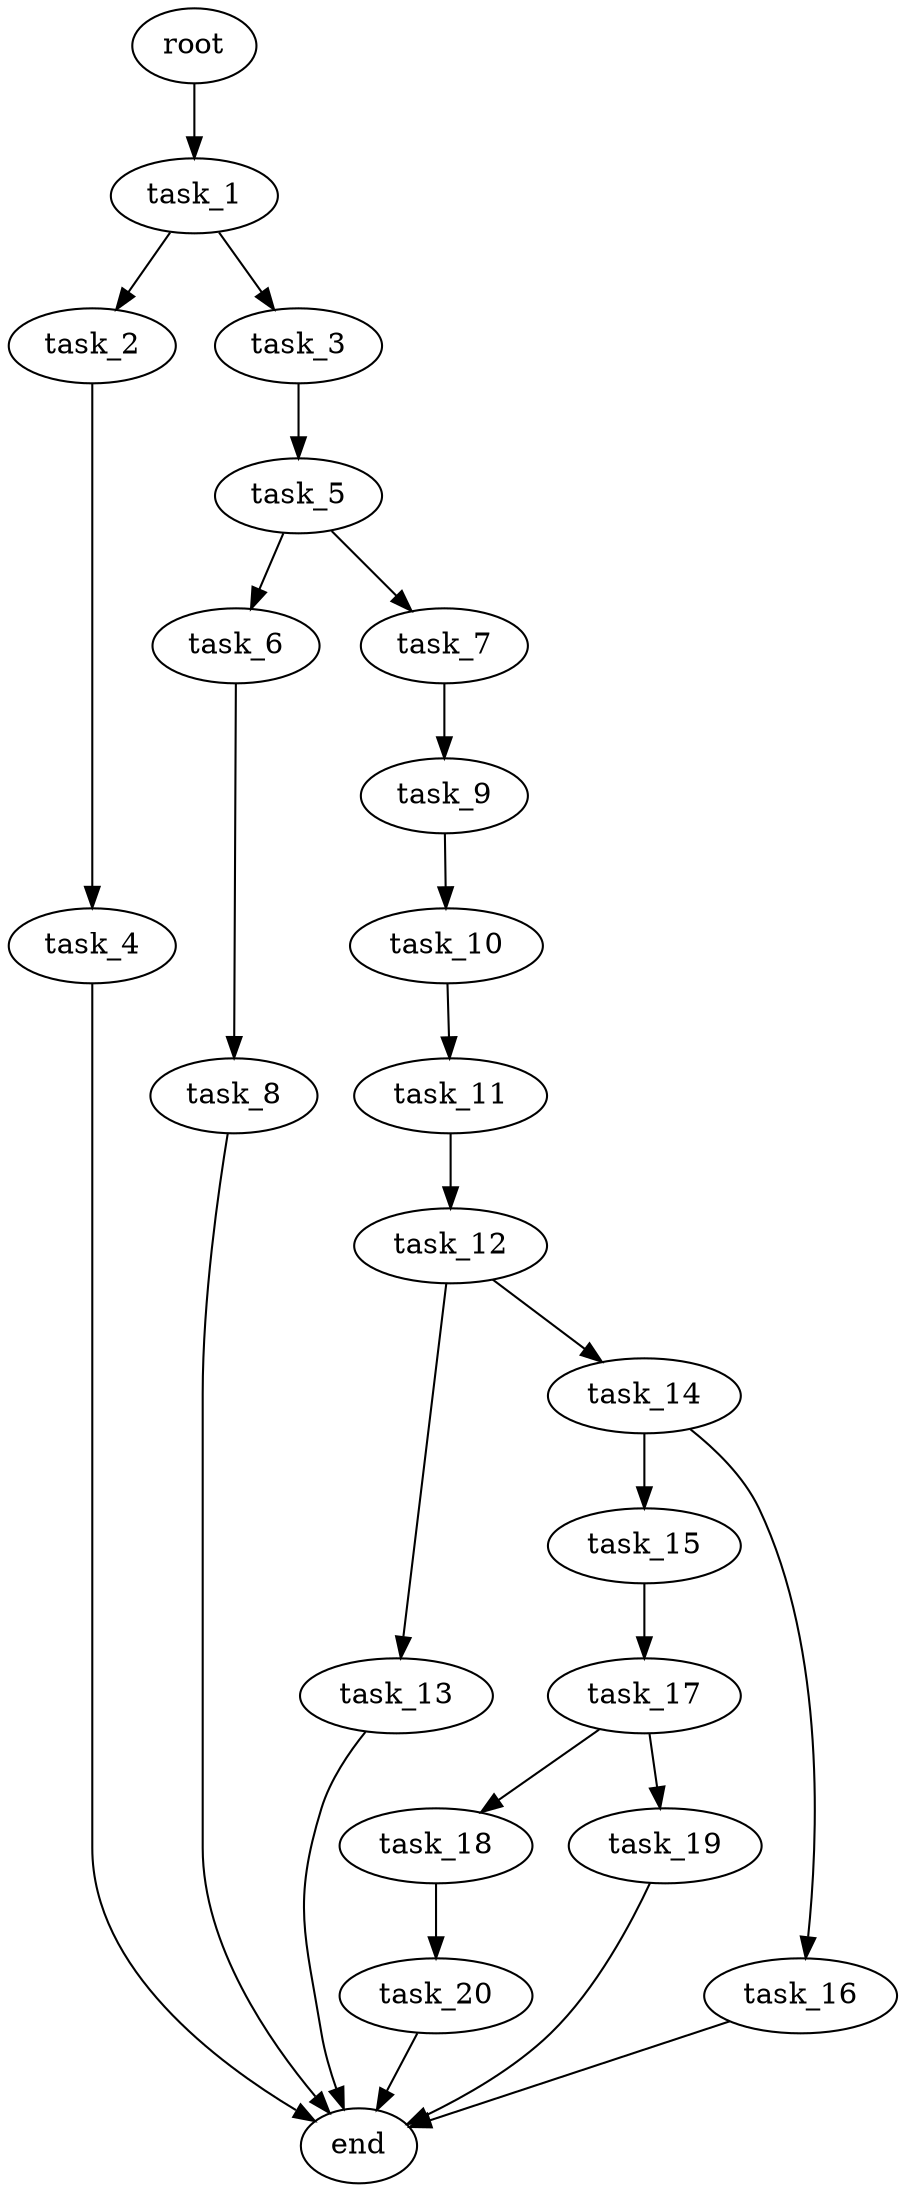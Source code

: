 digraph G {
  root [size="0.000000e+00"];
  task_1 [size="2.811569e+10"];
  task_2 [size="5.388147e+10"];
  task_3 [size="3.237213e+10"];
  task_4 [size="7.040834e+10"];
  task_5 [size="2.894043e+10"];
  task_6 [size="2.674163e+10"];
  task_7 [size="8.580310e+10"];
  task_8 [size="9.854898e+10"];
  task_9 [size="6.793314e+10"];
  task_10 [size="9.531564e+09"];
  task_11 [size="9.627757e+10"];
  task_12 [size="7.857125e+10"];
  task_13 [size="9.187768e+10"];
  task_14 [size="9.924870e+10"];
  task_15 [size="8.670609e+10"];
  task_16 [size="1.269755e+10"];
  task_17 [size="8.660922e+10"];
  task_18 [size="2.497523e+10"];
  task_19 [size="7.114237e+10"];
  task_20 [size="8.284990e+10"];
  end [size="0.000000e+00"];

  root -> task_1 [size="1.000000e-12"];
  task_1 -> task_2 [size="5.388147e+08"];
  task_1 -> task_3 [size="3.237213e+08"];
  task_2 -> task_4 [size="7.040834e+08"];
  task_3 -> task_5 [size="2.894043e+08"];
  task_4 -> end [size="1.000000e-12"];
  task_5 -> task_6 [size="2.674163e+08"];
  task_5 -> task_7 [size="8.580310e+08"];
  task_6 -> task_8 [size="9.854898e+08"];
  task_7 -> task_9 [size="6.793314e+08"];
  task_8 -> end [size="1.000000e-12"];
  task_9 -> task_10 [size="9.531564e+07"];
  task_10 -> task_11 [size="9.627757e+08"];
  task_11 -> task_12 [size="7.857125e+08"];
  task_12 -> task_13 [size="9.187768e+08"];
  task_12 -> task_14 [size="9.924870e+08"];
  task_13 -> end [size="1.000000e-12"];
  task_14 -> task_15 [size="8.670609e+08"];
  task_14 -> task_16 [size="1.269755e+08"];
  task_15 -> task_17 [size="8.660922e+08"];
  task_16 -> end [size="1.000000e-12"];
  task_17 -> task_18 [size="2.497523e+08"];
  task_17 -> task_19 [size="7.114237e+08"];
  task_18 -> task_20 [size="8.284990e+08"];
  task_19 -> end [size="1.000000e-12"];
  task_20 -> end [size="1.000000e-12"];
}
